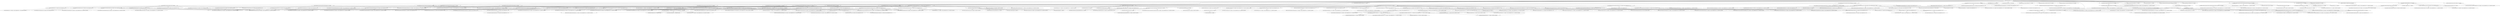 digraph Alovoa__alovoa {
	"com.alovoa:alovoa:jar:1.1.0" -> "org.springframework.boot:spring-boot-starter-data-jpa:jar:3.4.4:compile" ; 
	"com.alovoa:alovoa:jar:1.1.0" -> "org.springframework.boot:spring-boot-starter-jdbc:jar:3.4.4:compile" ; 
	"com.alovoa:alovoa:jar:1.1.0" -> "org.springframework.boot:spring-boot-starter-tomcat:jar:3.4.4:compile" ; 
	"com.alovoa:alovoa:jar:1.1.0" -> "org.springframework.boot:spring-boot-starter-mail:jar:3.4.4:compile" ; 
	"com.alovoa:alovoa:jar:1.1.0" -> "org.springframework.boot:spring-boot-starter-security:jar:3.4.4:compile" ; 
	"com.alovoa:alovoa:jar:1.1.0" -> "org.springframework.boot:spring-boot-starter-thymeleaf:jar:3.4.4:compile" ; 
	"com.alovoa:alovoa:jar:1.1.0" -> "org.springframework.security:spring-security-test:jar:6.4.4:compile" ; 
	"com.alovoa:alovoa:jar:1.1.0" -> "org.springframework.boot:spring-boot-starter-test:jar:3.4.4:compile" ; 
	"com.alovoa:alovoa:jar:1.1.0" -> "org.springframework.boot:spring-boot-starter-cache:jar:3.4.4:compile" ; 
	"com.alovoa:alovoa:jar:1.1.0" -> "org.springframework:spring-webmvc:jar:6.2.5:compile" ; 
	"com.alovoa:alovoa:jar:1.1.0" -> "org.springframework.security:spring-security-oauth2-client:jar:6.4.4:compile" ; 
	"com.alovoa:alovoa:jar:1.1.0" -> "org.springframework.security:spring-security-oauth2-jose:jar:6.4.4:compile" ; 
	"com.alovoa:alovoa:jar:1.1.0" -> "org.springframework.boot:spring-boot-starter-validation:jar:3.4.4:compile" ; 
	"com.alovoa:alovoa:jar:1.1.0" -> "org.mariadb.jdbc:mariadb-java-client:jar:3.4.1:compile" ; 
	"com.alovoa:alovoa:jar:1.1.0" -> "com.h2database:h2:jar:2.3.232:compile" ; 
	"com.alovoa:alovoa:jar:1.1.0" -> "org.projectlombok:lombok:jar:1.18.36:compile" ; 
	"com.alovoa:alovoa:jar:1.1.0" -> "org.apache.commons:commons-lang3:jar:3.17.0:compile" ; 
	"com.alovoa:alovoa:jar:1.1.0" -> "com.fasterxml.jackson.core:jackson-core:jar:2.18.3:compile" ; 
	"com.alovoa:alovoa:jar:1.1.0" -> "com.fasterxml.jackson.core:jackson-annotations:jar:2.18.3:compile" ; 
	"com.alovoa:alovoa:jar:1.1.0" -> "com.fasterxml.jackson.core:jackson-databind:jar:2.18.3:compile" ; 
	"com.alovoa:alovoa:jar:1.1.0" -> "com.fasterxml.jackson.datatype:jackson-datatype-hibernate6:jar:2.18.3:compile" ; 
	"com.alovoa:alovoa:jar:1.1.0" -> "commons-codec:commons-codec:jar:1.17.2:compile" ; 
	"com.alovoa:alovoa:jar:1.1.0" -> "javax.cache:cache-api:jar:1.1.1:compile" ; 
	"com.alovoa:alovoa:jar:1.1.0" -> "org.ehcache:ehcache:jar:jakarta:3.10.8:compile" ; 
	"com.alovoa:alovoa:jar:1.1.0" -> "com.github.ulisesbocchio:jasypt-spring-boot-starter:jar:3.0.5:compile" ; 
	"com.alovoa:alovoa:jar:1.1.0" -> "org.bouncycastle:bcprov-jdk18on:jar:1.78.1:compile" ; 
	"com.alovoa:alovoa:jar:1.1.0" -> "com.giffing.bucket4j.spring.boot.starter:bucket4j-spring-boot-starter:jar:0.12.5:compile" ; 
	"com.alovoa:alovoa:jar:1.1.0" -> "com.sipgate:mp3-wav:jar:1.0.3:compile" ; 
	"com.alovoa:alovoa:jar:1.1.0" -> "com.github.gotson:webp-imageio:jar:0.2.2:compile" ; 
	"com.alovoa:alovoa:jar:1.1.0" -> "io.github.url-detector:url-detector:jar:0.1.23:compile" ; 
	"com.alovoa:alovoa:jar:1.1.0" -> "org.springdoc:springdoc-openapi-ui:jar:1.6.9:compile" ; 
	"com.alovoa:alovoa:jar:1.1.0" -> "org.springdoc:springdoc-openapi-security:jar:1.6.9:compile" ; 
	"com.alovoa:alovoa:jar:1.1.0" -> "io.github.nonononoki:reverse-country-code:jar:1.0.0:compile" ; 
	"org.springframework.boot:spring-boot-starter-data-jpa:jar:3.4.4:compile" -> "org.springframework.boot:spring-boot-starter:jar:3.4.4:compile (version managed from 3.4.4)" ; 
	"org.springframework.boot:spring-boot-starter-data-jpa:jar:3.4.4:compile" -> "(org.springframework.boot:spring-boot-starter-jdbc:jar:3.4.4:compile - version managed from 3.4.4; omitted for duplicate)" ; 
	"org.springframework.boot:spring-boot-starter-data-jpa:jar:3.4.4:compile" -> "org.hibernate.orm:hibernate-core:jar:6.6.11.Final:compile (version managed from 6.6.11.Final)" ; 
	"org.springframework.boot:spring-boot-starter-data-jpa:jar:3.4.4:compile" -> "org.springframework.data:spring-data-jpa:jar:3.4.4:compile (version managed from 3.4.4)" ; 
	"org.springframework.boot:spring-boot-starter-data-jpa:jar:3.4.4:compile" -> "org.springframework:spring-aspects:jar:6.2.5:compile (version managed from 6.2.5)" ; 
	"org.springframework.boot:spring-boot-starter:jar:3.4.4:compile (version managed from 3.4.4)" -> "org.springframework.boot:spring-boot:jar:3.4.4:compile (version managed from 3.4.4)" ; 
	"org.springframework.boot:spring-boot-starter:jar:3.4.4:compile (version managed from 3.4.4)" -> "org.springframework.boot:spring-boot-autoconfigure:jar:3.4.4:compile (version managed from 3.4.4)" ; 
	"org.springframework.boot:spring-boot-starter:jar:3.4.4:compile (version managed from 3.4.4)" -> "org.springframework.boot:spring-boot-starter-logging:jar:3.4.4:compile (version managed from 3.4.4)" ; 
	"org.springframework.boot:spring-boot-starter:jar:3.4.4:compile (version managed from 3.4.4)" -> "(jakarta.annotation:jakarta.annotation-api:jar:2.1.1:compile - version managed from 2.1.1; omitted for duplicate)" ; 
	"org.springframework.boot:spring-boot-starter:jar:3.4.4:compile (version managed from 3.4.4)" -> "(org.springframework:spring-core:jar:6.2.5:compile - version managed from 6.2.5; omitted for duplicate)" ; 
	"org.springframework.boot:spring-boot-starter:jar:3.4.4:compile (version managed from 3.4.4)" -> "org.yaml:snakeyaml:jar:2.3:compile (version managed from 2.3)" ; 
	"org.springframework.boot:spring-boot:jar:3.4.4:compile (version managed from 3.4.4)" -> "(org.springframework:spring-core:jar:6.2.5:compile - version managed from 6.2.5; omitted for duplicate)" ; 
	"org.springframework.boot:spring-boot:jar:3.4.4:compile (version managed from 3.4.4)" -> "(org.springframework:spring-context:jar:6.2.5:compile - version managed from 6.2.5; omitted for duplicate)" ; 
	"org.springframework.boot:spring-boot-autoconfigure:jar:3.4.4:compile (version managed from 3.4.4)" -> "(org.springframework.boot:spring-boot:jar:3.4.4:compile - version managed from 3.4.4; omitted for duplicate)" ; 
	"org.springframework.boot:spring-boot-starter-logging:jar:3.4.4:compile (version managed from 3.4.4)" -> "ch.qos.logback:logback-classic:jar:1.5.18:compile (version managed from 1.5.18)" ; 
	"org.springframework.boot:spring-boot-starter-logging:jar:3.4.4:compile (version managed from 3.4.4)" -> "org.apache.logging.log4j:log4j-to-slf4j:jar:2.24.3:compile (version managed from 2.24.3)" ; 
	"org.springframework.boot:spring-boot-starter-logging:jar:3.4.4:compile (version managed from 3.4.4)" -> "org.slf4j:jul-to-slf4j:jar:2.0.17:compile (version managed from 2.0.17)" ; 
	"ch.qos.logback:logback-classic:jar:1.5.18:compile (version managed from 1.5.18)" -> "ch.qos.logback:logback-core:jar:1.5.18:compile (version managed from 1.5.18)" ; 
	"ch.qos.logback:logback-classic:jar:1.5.18:compile (version managed from 1.5.18)" -> "(org.slf4j:slf4j-api:jar:2.0.17:compile - version managed from 2.0.17; omitted for duplicate)" ; 
	"org.apache.logging.log4j:log4j-to-slf4j:jar:2.24.3:compile (version managed from 2.24.3)" -> "org.apache.logging.log4j:log4j-api:jar:2.24.3:compile (version managed from 2.24.3)" ; 
	"org.apache.logging.log4j:log4j-to-slf4j:jar:2.24.3:compile (version managed from 2.24.3)" -> "(org.slf4j:slf4j-api:jar:2.0.17:compile - version managed from 2.0.16; omitted for duplicate)" ; 
	"org.slf4j:jul-to-slf4j:jar:2.0.17:compile (version managed from 2.0.17)" -> "(org.slf4j:slf4j-api:jar:2.0.17:compile - version managed from 2.0.17; omitted for duplicate)" ; 
	"org.hibernate.orm:hibernate-core:jar:6.6.11.Final:compile (version managed from 6.6.11.Final)" -> "jakarta.persistence:jakarta.persistence-api:jar:3.1.0:compile (version managed from 3.1.0)" ; 
	"org.hibernate.orm:hibernate-core:jar:6.6.11.Final:compile (version managed from 6.6.11.Final)" -> "(jakarta.transaction:jakarta.transaction-api:jar:2.0.1:compile - version managed from 2.0.1; omitted for duplicate)" ; 
	"org.hibernate.orm:hibernate-core:jar:6.6.11.Final:compile (version managed from 6.6.11.Final)" -> "org.jboss.logging:jboss-logging:jar:3.6.1.Final:compile (version managed from 3.5.0.Final)" ; 
	"org.hibernate.orm:hibernate-core:jar:6.6.11.Final:compile (version managed from 6.6.11.Final)" -> "org.hibernate.common:hibernate-commons-annotations:jar:7.0.3.Final:runtime" ; 
	"org.hibernate.orm:hibernate-core:jar:6.6.11.Final:compile (version managed from 6.6.11.Final)" -> "io.smallrye:jandex:jar:3.2.0:runtime" ; 
	"org.hibernate.orm:hibernate-core:jar:6.6.11.Final:compile (version managed from 6.6.11.Final)" -> "com.fasterxml:classmate:jar:1.7.0:compile (version managed from 1.5.1)" ; 
	"org.hibernate.orm:hibernate-core:jar:6.6.11.Final:compile (version managed from 6.6.11.Final)" -> "net.bytebuddy:byte-buddy:jar:1.15.11:compile (version managed from 1.15.11; scope not updated to compile)" ; 
	"org.hibernate.orm:hibernate-core:jar:6.6.11.Final:compile (version managed from 6.6.11.Final)" -> "(jakarta.xml.bind:jakarta.xml.bind-api:jar:4.0.2:runtime - version managed from 4.0.0; omitted for duplicate)" ; 
	"org.hibernate.orm:hibernate-core:jar:6.6.11.Final:compile (version managed from 6.6.11.Final)" -> "(org.glassfish.jaxb:jaxb-runtime:jar:4.0.5:runtime - version managed from 4.0.2; omitted for duplicate)" ; 
	"org.hibernate.orm:hibernate-core:jar:6.6.11.Final:compile (version managed from 6.6.11.Final)" -> "jakarta.inject:jakarta.inject-api:jar:2.0.1:runtime (version managed from 2.0.1)" ; 
	"org.hibernate.orm:hibernate-core:jar:6.6.11.Final:compile (version managed from 6.6.11.Final)" -> "org.antlr:antlr4-runtime:jar:4.13.0:compile" ; 
	"org.springframework.data:spring-data-jpa:jar:3.4.4:compile (version managed from 3.4.4)" -> "org.springframework.data:spring-data-commons:jar:3.4.4:compile (version managed from 3.4.4)" ; 
	"org.springframework.data:spring-data-jpa:jar:3.4.4:compile (version managed from 3.4.4)" -> "org.springframework:spring-orm:jar:6.2.5:compile (version managed from 6.2.4)" ; 
	"org.springframework.data:spring-data-jpa:jar:3.4.4:compile (version managed from 3.4.4)" -> "(org.springframework:spring-context:jar:6.2.5:compile - version managed from 6.2.4; omitted for duplicate)" ; 
	"org.springframework.data:spring-data-jpa:jar:3.4.4:compile (version managed from 3.4.4)" -> "(org.springframework:spring-aop:jar:6.2.5:compile - version managed from 6.2.4; omitted for duplicate)" ; 
	"org.springframework.data:spring-data-jpa:jar:3.4.4:compile (version managed from 3.4.4)" -> "org.springframework:spring-tx:jar:6.2.5:compile (version managed from 6.2.4)" ; 
	"org.springframework.data:spring-data-jpa:jar:3.4.4:compile (version managed from 3.4.4)" -> "(org.springframework:spring-beans:jar:6.2.5:compile - version managed from 6.2.4; omitted for duplicate)" ; 
	"org.springframework.data:spring-data-jpa:jar:3.4.4:compile (version managed from 3.4.4)" -> "(org.springframework:spring-core:jar:6.2.5:compile - version managed from 6.2.4; omitted for duplicate)" ; 
	"org.springframework.data:spring-data-jpa:jar:3.4.4:compile (version managed from 3.4.4)" -> "(org.antlr:antlr4-runtime:jar:4.13.0:compile - omitted for duplicate)" ; 
	"org.springframework.data:spring-data-jpa:jar:3.4.4:compile (version managed from 3.4.4)" -> "(jakarta.annotation:jakarta.annotation-api:jar:2.1.1:compile - version managed from 2.0.0; omitted for duplicate)" ; 
	"org.springframework.data:spring-data-jpa:jar:3.4.4:compile (version managed from 3.4.4)" -> "(org.slf4j:slf4j-api:jar:2.0.17:compile - version managed from 2.0.2; omitted for duplicate)" ; 
	"org.springframework.data:spring-data-commons:jar:3.4.4:compile (version managed from 3.4.4)" -> "(org.springframework:spring-core:jar:6.2.5:compile - version managed from 6.2.4; omitted for duplicate)" ; 
	"org.springframework.data:spring-data-commons:jar:3.4.4:compile (version managed from 3.4.4)" -> "(org.springframework:spring-beans:jar:6.2.5:compile - version managed from 6.2.4; omitted for duplicate)" ; 
	"org.springframework.data:spring-data-commons:jar:3.4.4:compile (version managed from 3.4.4)" -> "(org.slf4j:slf4j-api:jar:2.0.17:compile - version managed from 2.0.2; omitted for duplicate)" ; 
	"org.springframework:spring-orm:jar:6.2.5:compile (version managed from 6.2.4)" -> "(org.springframework:spring-beans:jar:6.2.5:compile - version managed from 6.2.5; omitted for duplicate)" ; 
	"org.springframework:spring-orm:jar:6.2.5:compile (version managed from 6.2.4)" -> "(org.springframework:spring-core:jar:6.2.5:compile - version managed from 6.2.5; omitted for duplicate)" ; 
	"org.springframework:spring-orm:jar:6.2.5:compile (version managed from 6.2.4)" -> "(org.springframework:spring-jdbc:jar:6.2.5:compile - version managed from 6.2.5; omitted for duplicate)" ; 
	"org.springframework:spring-orm:jar:6.2.5:compile (version managed from 6.2.4)" -> "(org.springframework:spring-tx:jar:6.2.5:compile - version managed from 6.2.5; omitted for duplicate)" ; 
	"org.springframework:spring-tx:jar:6.2.5:compile (version managed from 6.2.4)" -> "(org.springframework:spring-beans:jar:6.2.5:compile - version managed from 6.2.5; omitted for duplicate)" ; 
	"org.springframework:spring-tx:jar:6.2.5:compile (version managed from 6.2.4)" -> "(org.springframework:spring-core:jar:6.2.5:compile - version managed from 6.2.5; omitted for duplicate)" ; 
	"org.springframework:spring-aspects:jar:6.2.5:compile (version managed from 6.2.5)" -> "org.aspectj:aspectjweaver:jar:1.9.23:compile (version managed from 1.9.22.1)" ; 
	"org.springframework.boot:spring-boot-starter-jdbc:jar:3.4.4:compile" -> "(org.springframework.boot:spring-boot-starter:jar:3.4.4:compile - version managed from 3.4.4; omitted for duplicate)" ; 
	"org.springframework.boot:spring-boot-starter-jdbc:jar:3.4.4:compile" -> "com.zaxxer:HikariCP:jar:5.1.0:compile (version managed from 5.1.0)" ; 
	"org.springframework.boot:spring-boot-starter-jdbc:jar:3.4.4:compile" -> "org.springframework:spring-jdbc:jar:6.2.5:compile (version managed from 6.2.5)" ; 
	"com.zaxxer:HikariCP:jar:5.1.0:compile (version managed from 5.1.0)" -> "(org.slf4j:slf4j-api:jar:2.0.17:compile - version managed from 1.7.36; omitted for duplicate)" ; 
	"org.springframework:spring-jdbc:jar:6.2.5:compile (version managed from 6.2.5)" -> "(org.springframework:spring-beans:jar:6.2.5:compile - version managed from 6.2.5; omitted for duplicate)" ; 
	"org.springframework:spring-jdbc:jar:6.2.5:compile (version managed from 6.2.5)" -> "(org.springframework:spring-core:jar:6.2.5:compile - version managed from 6.2.5; omitted for duplicate)" ; 
	"org.springframework:spring-jdbc:jar:6.2.5:compile (version managed from 6.2.5)" -> "(org.springframework:spring-tx:jar:6.2.5:compile - version managed from 6.2.5; omitted for duplicate)" ; 
	"org.springframework.boot:spring-boot-starter-tomcat:jar:3.4.4:compile" -> "jakarta.annotation:jakarta.annotation-api:jar:2.1.1:compile (version managed from 2.1.1)" ; 
	"org.springframework.boot:spring-boot-starter-tomcat:jar:3.4.4:compile" -> "org.apache.tomcat.embed:tomcat-embed-core:jar:10.1.39:compile (version managed from 10.1.39)" ; 
	"org.springframework.boot:spring-boot-starter-tomcat:jar:3.4.4:compile" -> "org.apache.tomcat.embed:tomcat-embed-el:jar:10.1.39:compile (version managed from 10.1.39)" ; 
	"org.springframework.boot:spring-boot-starter-tomcat:jar:3.4.4:compile" -> "org.apache.tomcat.embed:tomcat-embed-websocket:jar:10.1.39:compile (version managed from 10.1.39)" ; 
	"org.apache.tomcat.embed:tomcat-embed-websocket:jar:10.1.39:compile (version managed from 10.1.39)" -> "(org.apache.tomcat.embed:tomcat-embed-core:jar:10.1.39:compile - version managed from 10.1.39; omitted for duplicate)" ; 
	"org.springframework.boot:spring-boot-starter-mail:jar:3.4.4:compile" -> "(org.springframework.boot:spring-boot-starter:jar:3.4.4:compile - version managed from 3.4.4; omitted for duplicate)" ; 
	"org.springframework.boot:spring-boot-starter-mail:jar:3.4.4:compile" -> "org.springframework:spring-context-support:jar:6.2.5:compile (version managed from 6.2.5)" ; 
	"org.springframework.boot:spring-boot-starter-mail:jar:3.4.4:compile" -> "org.eclipse.angus:jakarta.mail:jar:2.0.3:compile (version managed from 2.0.3)" ; 
	"org.springframework:spring-context-support:jar:6.2.5:compile (version managed from 6.2.5)" -> "(org.springframework:spring-beans:jar:6.2.5:compile - version managed from 6.2.5; omitted for duplicate)" ; 
	"org.springframework:spring-context-support:jar:6.2.5:compile (version managed from 6.2.5)" -> "(org.springframework:spring-context:jar:6.2.5:compile - version managed from 6.2.5; omitted for duplicate)" ; 
	"org.springframework:spring-context-support:jar:6.2.5:compile (version managed from 6.2.5)" -> "(org.springframework:spring-core:jar:6.2.5:compile - version managed from 6.2.5; omitted for duplicate)" ; 
	"org.eclipse.angus:jakarta.mail:jar:2.0.3:compile (version managed from 2.0.3)" -> "jakarta.activation:jakarta.activation-api:jar:2.1.3:compile (version managed from 2.1.3)" ; 
	"org.eclipse.angus:jakarta.mail:jar:2.0.3:compile (version managed from 2.0.3)" -> "org.eclipse.angus:angus-activation:jar:2.0.2:runtime (version managed from 2.0.2)" ; 
	"org.eclipse.angus:angus-activation:jar:2.0.2:runtime (version managed from 2.0.2)" -> "(jakarta.activation:jakarta.activation-api:jar:2.1.3:runtime - version managed from 2.1.3; omitted for duplicate)" ; 
	"org.springframework.boot:spring-boot-starter-security:jar:3.4.4:compile" -> "(org.springframework.boot:spring-boot-starter:jar:3.4.4:compile - version managed from 3.4.4; omitted for duplicate)" ; 
	"org.springframework.boot:spring-boot-starter-security:jar:3.4.4:compile" -> "org.springframework:spring-aop:jar:6.2.5:compile (version managed from 6.2.5)" ; 
	"org.springframework.boot:spring-boot-starter-security:jar:3.4.4:compile" -> "org.springframework.security:spring-security-config:jar:6.4.4:compile (version managed from 6.4.4)" ; 
	"org.springframework.boot:spring-boot-starter-security:jar:3.4.4:compile" -> "org.springframework.security:spring-security-web:jar:6.4.4:compile (version managed from 6.4.4)" ; 
	"org.springframework:spring-aop:jar:6.2.5:compile (version managed from 6.2.5)" -> "(org.springframework:spring-beans:jar:6.2.5:compile - version managed from 6.2.5; omitted for duplicate)" ; 
	"org.springframework:spring-aop:jar:6.2.5:compile (version managed from 6.2.5)" -> "(org.springframework:spring-core:jar:6.2.5:compile - version managed from 6.2.5; omitted for duplicate)" ; 
	"org.springframework.security:spring-security-config:jar:6.4.4:compile (version managed from 6.4.4)" -> "(org.springframework.security:spring-security-core:jar:6.4.4:compile - version managed from 6.4.4; omitted for duplicate)" ; 
	"org.springframework.security:spring-security-config:jar:6.4.4:compile (version managed from 6.4.4)" -> "(org.springframework:spring-aop:jar:6.2.5:compile - version managed from 6.2.4; omitted for duplicate)" ; 
	"org.springframework.security:spring-security-config:jar:6.4.4:compile (version managed from 6.4.4)" -> "(org.springframework:spring-beans:jar:6.2.5:compile - version managed from 6.2.4; omitted for duplicate)" ; 
	"org.springframework.security:spring-security-config:jar:6.4.4:compile (version managed from 6.4.4)" -> "(org.springframework:spring-context:jar:6.2.5:compile - version managed from 6.2.4; omitted for duplicate)" ; 
	"org.springframework.security:spring-security-config:jar:6.4.4:compile (version managed from 6.4.4)" -> "(org.springframework:spring-core:jar:6.2.5:compile - version managed from 6.2.4; omitted for duplicate)" ; 
	"org.springframework.security:spring-security-web:jar:6.4.4:compile (version managed from 6.4.4)" -> "(org.springframework.security:spring-security-core:jar:6.4.4:compile - version managed from 6.4.4; omitted for duplicate)" ; 
	"org.springframework.security:spring-security-web:jar:6.4.4:compile (version managed from 6.4.4)" -> "(org.springframework:spring-core:jar:6.2.5:compile - version managed from 6.2.4; omitted for duplicate)" ; 
	"org.springframework.security:spring-security-web:jar:6.4.4:compile (version managed from 6.4.4)" -> "(org.springframework:spring-aop:jar:6.2.5:compile - version managed from 6.2.4; omitted for duplicate)" ; 
	"org.springframework.security:spring-security-web:jar:6.4.4:compile (version managed from 6.4.4)" -> "(org.springframework:spring-beans:jar:6.2.5:compile - version managed from 6.2.4; omitted for duplicate)" ; 
	"org.springframework.security:spring-security-web:jar:6.4.4:compile (version managed from 6.4.4)" -> "(org.springframework:spring-context:jar:6.2.5:compile - version managed from 6.2.4; omitted for duplicate)" ; 
	"org.springframework.security:spring-security-web:jar:6.4.4:compile (version managed from 6.4.4)" -> "(org.springframework:spring-expression:jar:6.2.5:compile - version managed from 6.2.4; omitted for duplicate)" ; 
	"org.springframework.security:spring-security-web:jar:6.4.4:compile (version managed from 6.4.4)" -> "(org.springframework:spring-web:jar:6.2.5:compile - version managed from 6.2.4; omitted for duplicate)" ; 
	"org.springframework.boot:spring-boot-starter-thymeleaf:jar:3.4.4:compile" -> "(org.springframework.boot:spring-boot-starter:jar:3.4.4:compile - version managed from 3.4.4; omitted for duplicate)" ; 
	"org.springframework.boot:spring-boot-starter-thymeleaf:jar:3.4.4:compile" -> "org.thymeleaf:thymeleaf-spring6:jar:3.1.3.RELEASE:compile (version managed from 3.1.3.RELEASE)" ; 
	"org.thymeleaf:thymeleaf-spring6:jar:3.1.3.RELEASE:compile (version managed from 3.1.3.RELEASE)" -> "org.thymeleaf:thymeleaf:jar:3.1.3.RELEASE:compile (version managed from 3.1.3.RELEASE)" ; 
	"org.thymeleaf:thymeleaf-spring6:jar:3.1.3.RELEASE:compile (version managed from 3.1.3.RELEASE)" -> "(org.slf4j:slf4j-api:jar:2.0.17:compile - version managed from 2.0.16; omitted for duplicate)" ; 
	"org.thymeleaf:thymeleaf:jar:3.1.3.RELEASE:compile (version managed from 3.1.3.RELEASE)" -> "org.attoparser:attoparser:jar:2.0.7.RELEASE:compile" ; 
	"org.thymeleaf:thymeleaf:jar:3.1.3.RELEASE:compile (version managed from 3.1.3.RELEASE)" -> "org.unbescape:unbescape:jar:1.1.6.RELEASE:compile" ; 
	"org.thymeleaf:thymeleaf:jar:3.1.3.RELEASE:compile (version managed from 3.1.3.RELEASE)" -> "(org.slf4j:slf4j-api:jar:2.0.17:compile - version managed from 2.0.16; omitted for duplicate)" ; 
	"org.springframework.security:spring-security-test:jar:6.4.4:compile" -> "org.springframework.security:spring-security-core:jar:6.4.4:compile (version managed from 6.4.4)" ; 
	"org.springframework.security:spring-security-test:jar:6.4.4:compile" -> "(org.springframework.security:spring-security-web:jar:6.4.4:compile - version managed from 6.4.4; omitted for duplicate)" ; 
	"org.springframework.security:spring-security-test:jar:6.4.4:compile" -> "org.springframework:spring-core:jar:6.2.5:compile (version managed from 6.2.4)" ; 
	"org.springframework.security:spring-security-test:jar:6.4.4:compile" -> "org.springframework:spring-test:jar:6.2.5:compile (version managed from 6.2.4)" ; 
	"org.springframework.security:spring-security-core:jar:6.4.4:compile (version managed from 6.4.4)" -> "org.springframework.security:spring-security-crypto:jar:6.4.4:compile (version managed from 6.4.4)" ; 
	"org.springframework.security:spring-security-core:jar:6.4.4:compile (version managed from 6.4.4)" -> "(org.springframework:spring-aop:jar:6.2.5:compile - version managed from 6.2.4; omitted for duplicate)" ; 
	"org.springframework.security:spring-security-core:jar:6.4.4:compile (version managed from 6.4.4)" -> "(org.springframework:spring-beans:jar:6.2.5:compile - version managed from 6.2.4; omitted for duplicate)" ; 
	"org.springframework.security:spring-security-core:jar:6.4.4:compile (version managed from 6.4.4)" -> "(org.springframework:spring-context:jar:6.2.5:compile - version managed from 6.2.4; omitted for duplicate)" ; 
	"org.springframework.security:spring-security-core:jar:6.4.4:compile (version managed from 6.4.4)" -> "(org.springframework:spring-core:jar:6.2.5:compile - version managed from 6.2.4; omitted for duplicate)" ; 
	"org.springframework.security:spring-security-core:jar:6.4.4:compile (version managed from 6.4.4)" -> "(org.springframework:spring-expression:jar:6.2.5:compile - version managed from 6.2.4; omitted for duplicate)" ; 
	"org.springframework.security:spring-security-core:jar:6.4.4:compile (version managed from 6.4.4)" -> "io.micrometer:micrometer-observation:jar:1.14.5:compile (version managed from 1.14.5)" ; 
	"io.micrometer:micrometer-observation:jar:1.14.5:compile (version managed from 1.14.5)" -> "io.micrometer:micrometer-commons:jar:1.14.5:compile (version managed from 1.14.5)" ; 
	"org.springframework:spring-core:jar:6.2.5:compile (version managed from 6.2.4)" -> "org.springframework:spring-jcl:jar:6.2.5:compile (version managed from 6.2.5)" ; 
	"org.springframework:spring-test:jar:6.2.5:compile (version managed from 6.2.4)" -> "(org.springframework:spring-core:jar:6.2.5:compile - version managed from 6.2.5; omitted for duplicate)" ; 
	"org.springframework.boot:spring-boot-starter-test:jar:3.4.4:compile" -> "(org.springframework.boot:spring-boot-starter:jar:3.4.4:compile - version managed from 3.4.4; omitted for duplicate)" ; 
	"org.springframework.boot:spring-boot-starter-test:jar:3.4.4:compile" -> "org.springframework.boot:spring-boot-test:jar:3.4.4:compile (version managed from 3.4.4)" ; 
	"org.springframework.boot:spring-boot-starter-test:jar:3.4.4:compile" -> "org.springframework.boot:spring-boot-test-autoconfigure:jar:3.4.4:compile (version managed from 3.4.4)" ; 
	"org.springframework.boot:spring-boot-starter-test:jar:3.4.4:compile" -> "com.jayway.jsonpath:json-path:jar:2.9.0:compile (version managed from 2.9.0)" ; 
	"org.springframework.boot:spring-boot-starter-test:jar:3.4.4:compile" -> "jakarta.xml.bind:jakarta.xml.bind-api:jar:4.0.2:compile (version managed from 4.0.2)" ; 
	"org.springframework.boot:spring-boot-starter-test:jar:3.4.4:compile" -> "net.minidev:json-smart:jar:2.5.2:compile (version managed from 2.5.2; scope not updated to compile)" ; 
	"org.springframework.boot:spring-boot-starter-test:jar:3.4.4:compile" -> "org.assertj:assertj-core:jar:3.26.3:compile (version managed from 3.26.3)" ; 
	"org.springframework.boot:spring-boot-starter-test:jar:3.4.4:compile" -> "org.awaitility:awaitility:jar:4.2.2:compile (version managed from 4.2.2)" ; 
	"org.springframework.boot:spring-boot-starter-test:jar:3.4.4:compile" -> "org.hamcrest:hamcrest:jar:2.2:compile (version managed from 2.2)" ; 
	"org.springframework.boot:spring-boot-starter-test:jar:3.4.4:compile" -> "org.junit.jupiter:junit-jupiter:jar:5.11.4:compile (version managed from 5.11.4)" ; 
	"org.springframework.boot:spring-boot-starter-test:jar:3.4.4:compile" -> "org.mockito:mockito-core:jar:5.14.2:compile (version managed from 5.14.2)" ; 
	"org.springframework.boot:spring-boot-starter-test:jar:3.4.4:compile" -> "org.mockito:mockito-junit-jupiter:jar:5.14.2:compile (version managed from 5.14.2)" ; 
	"org.springframework.boot:spring-boot-starter-test:jar:3.4.4:compile" -> "org.skyscreamer:jsonassert:jar:1.5.3:compile (version managed from 1.5.3)" ; 
	"org.springframework.boot:spring-boot-starter-test:jar:3.4.4:compile" -> "(org.springframework:spring-core:jar:6.2.5:compile - version managed from 6.2.5; omitted for duplicate)" ; 
	"org.springframework.boot:spring-boot-starter-test:jar:3.4.4:compile" -> "(org.springframework:spring-test:jar:6.2.5:compile - version managed from 6.2.5; omitted for duplicate)" ; 
	"org.springframework.boot:spring-boot-starter-test:jar:3.4.4:compile" -> "org.xmlunit:xmlunit-core:jar:2.10.0:compile (version managed from 2.10.0)" ; 
	"org.springframework.boot:spring-boot-test:jar:3.4.4:compile (version managed from 3.4.4)" -> "(org.springframework.boot:spring-boot:jar:3.4.4:compile - version managed from 3.4.4; omitted for duplicate)" ; 
	"org.springframework.boot:spring-boot-test:jar:3.4.4:compile (version managed from 3.4.4)" -> "(org.springframework:spring-test:jar:6.2.5:compile - version managed from 6.2.5; omitted for duplicate)" ; 
	"org.springframework.boot:spring-boot-test-autoconfigure:jar:3.4.4:compile (version managed from 3.4.4)" -> "(org.springframework.boot:spring-boot:jar:3.4.4:compile - version managed from 3.4.4; omitted for duplicate)" ; 
	"org.springframework.boot:spring-boot-test-autoconfigure:jar:3.4.4:compile (version managed from 3.4.4)" -> "(org.springframework.boot:spring-boot-test:jar:3.4.4:compile - version managed from 3.4.4; omitted for duplicate)" ; 
	"org.springframework.boot:spring-boot-test-autoconfigure:jar:3.4.4:compile (version managed from 3.4.4)" -> "(org.springframework.boot:spring-boot-autoconfigure:jar:3.4.4:compile - version managed from 3.4.4; omitted for duplicate)" ; 
	"com.jayway.jsonpath:json-path:jar:2.9.0:compile (version managed from 2.9.0)" -> "(net.minidev:json-smart:jar:2.5.2:runtime - version managed from 2.5.0; omitted for duplicate)" ; 
	"com.jayway.jsonpath:json-path:jar:2.9.0:compile (version managed from 2.9.0)" -> "(org.slf4j:slf4j-api:jar:2.0.17:runtime - version managed from 2.0.11; omitted for duplicate)" ; 
	"jakarta.xml.bind:jakarta.xml.bind-api:jar:4.0.2:compile (version managed from 4.0.2)" -> "(jakarta.activation:jakarta.activation-api:jar:2.1.3:compile - version managed from 2.1.3; omitted for duplicate)" ; 
	"net.minidev:json-smart:jar:2.5.2:compile (version managed from 2.5.2; scope not updated to compile)" -> "net.minidev:accessors-smart:jar:2.5.2:compile" ; 
	"net.minidev:accessors-smart:jar:2.5.2:compile" -> "org.ow2.asm:asm:jar:9.7.1:compile" ; 
	"org.assertj:assertj-core:jar:3.26.3:compile (version managed from 3.26.3)" -> "(net.bytebuddy:byte-buddy:jar:1.15.11:compile - version managed from 1.14.18; omitted for duplicate)" ; 
	"org.awaitility:awaitility:jar:4.2.2:compile (version managed from 4.2.2)" -> "(org.hamcrest:hamcrest:jar:2.2:compile - version managed from 2.1; omitted for duplicate)" ; 
	"org.junit.jupiter:junit-jupiter:jar:5.11.4:compile (version managed from 5.11.4)" -> "org.junit.jupiter:junit-jupiter-api:jar:5.11.4:compile (version managed from 5.11.4; scope not updated to compile)" ; 
	"org.junit.jupiter:junit-jupiter:jar:5.11.4:compile (version managed from 5.11.4)" -> "org.junit.jupiter:junit-jupiter-params:jar:5.11.4:compile (version managed from 5.11.4)" ; 
	"org.junit.jupiter:junit-jupiter:jar:5.11.4:compile (version managed from 5.11.4)" -> "org.junit.jupiter:junit-jupiter-engine:jar:5.11.4:runtime (version managed from 5.11.4)" ; 
	"org.junit.jupiter:junit-jupiter-api:jar:5.11.4:compile (version managed from 5.11.4; scope not updated to compile)" -> "org.opentest4j:opentest4j:jar:1.3.0:compile (scope not updated to compile)" ; 
	"org.junit.jupiter:junit-jupiter-api:jar:5.11.4:compile (version managed from 5.11.4; scope not updated to compile)" -> "org.junit.platform:junit-platform-commons:jar:1.11.4:compile (version managed from 1.11.4; scope not updated to compile)" ; 
	"org.junit.jupiter:junit-jupiter-api:jar:5.11.4:compile (version managed from 5.11.4; scope not updated to compile)" -> "org.apiguardian:apiguardian-api:jar:1.1.2:compile (scope not updated to compile)" ; 
	"org.junit.platform:junit-platform-commons:jar:1.11.4:compile (version managed from 1.11.4; scope not updated to compile)" -> "(org.apiguardian:apiguardian-api:jar:1.1.2:compile - omitted for duplicate)" ; 
	"org.junit.jupiter:junit-jupiter-params:jar:5.11.4:compile (version managed from 5.11.4)" -> "(org.junit.jupiter:junit-jupiter-api:jar:5.11.4:compile - version managed from 5.11.4; omitted for duplicate)" ; 
	"org.junit.jupiter:junit-jupiter-params:jar:5.11.4:compile (version managed from 5.11.4)" -> "(org.apiguardian:apiguardian-api:jar:1.1.2:compile - omitted for duplicate)" ; 
	"org.junit.jupiter:junit-jupiter-engine:jar:5.11.4:runtime (version managed from 5.11.4)" -> "org.junit.platform:junit-platform-engine:jar:1.11.4:runtime (version managed from 1.11.4)" ; 
	"org.junit.jupiter:junit-jupiter-engine:jar:5.11.4:runtime (version managed from 5.11.4)" -> "(org.junit.jupiter:junit-jupiter-api:jar:5.11.4:runtime - version managed from 5.11.4; omitted for duplicate)" ; 
	"org.junit.jupiter:junit-jupiter-engine:jar:5.11.4:runtime (version managed from 5.11.4)" -> "(org.apiguardian:apiguardian-api:jar:1.1.2:runtime - omitted for duplicate)" ; 
	"org.junit.platform:junit-platform-engine:jar:1.11.4:runtime (version managed from 1.11.4)" -> "(org.opentest4j:opentest4j:jar:1.3.0:runtime - omitted for duplicate)" ; 
	"org.junit.platform:junit-platform-engine:jar:1.11.4:runtime (version managed from 1.11.4)" -> "(org.junit.platform:junit-platform-commons:jar:1.11.4:runtime - version managed from 1.11.4; omitted for duplicate)" ; 
	"org.junit.platform:junit-platform-engine:jar:1.11.4:runtime (version managed from 1.11.4)" -> "(org.apiguardian:apiguardian-api:jar:1.1.2:runtime - omitted for duplicate)" ; 
	"org.mockito:mockito-core:jar:5.14.2:compile (version managed from 5.14.2)" -> "(net.bytebuddy:byte-buddy:jar:1.15.11:compile - version managed from 1.15.4; omitted for duplicate)" ; 
	"org.mockito:mockito-core:jar:5.14.2:compile (version managed from 5.14.2)" -> "net.bytebuddy:byte-buddy-agent:jar:1.15.11:compile (version managed from 1.15.4)" ; 
	"org.mockito:mockito-core:jar:5.14.2:compile (version managed from 5.14.2)" -> "org.objenesis:objenesis:jar:3.3:runtime" ; 
	"org.mockito:mockito-junit-jupiter:jar:5.14.2:compile (version managed from 5.14.2)" -> "(org.mockito:mockito-core:jar:5.14.2:compile - version managed from 5.14.2; omitted for duplicate)" ; 
	"org.mockito:mockito-junit-jupiter:jar:5.14.2:compile (version managed from 5.14.2)" -> "(org.junit.jupiter:junit-jupiter-api:jar:5.11.4:runtime - version managed from 5.11.2; omitted for duplicate)" ; 
	"org.skyscreamer:jsonassert:jar:1.5.3:compile (version managed from 1.5.3)" -> "com.vaadin.external.google:android-json:jar:0.0.20131108.vaadin1:compile" ; 
	"org.xmlunit:xmlunit-core:jar:2.10.0:compile (version managed from 2.10.0)" -> "(jakarta.xml.bind:jakarta.xml.bind-api:jar:4.0.2:compile - version managed from 2.3.3; omitted for duplicate)" ; 
	"org.springframework.boot:spring-boot-starter-cache:jar:3.4.4:compile" -> "(org.springframework.boot:spring-boot-starter:jar:3.4.4:compile - version managed from 3.4.4; omitted for duplicate)" ; 
	"org.springframework.boot:spring-boot-starter-cache:jar:3.4.4:compile" -> "(org.springframework:spring-context-support:jar:6.2.5:compile - version managed from 6.2.5; omitted for duplicate)" ; 
	"org.springframework:spring-webmvc:jar:6.2.5:compile" -> "(org.springframework:spring-aop:jar:6.2.5:compile - version managed from 6.2.5; omitted for duplicate)" ; 
	"org.springframework:spring-webmvc:jar:6.2.5:compile" -> "org.springframework:spring-beans:jar:6.2.5:compile (version managed from 6.2.5)" ; 
	"org.springframework:spring-webmvc:jar:6.2.5:compile" -> "org.springframework:spring-context:jar:6.2.5:compile (version managed from 6.2.5)" ; 
	"org.springframework:spring-webmvc:jar:6.2.5:compile" -> "(org.springframework:spring-core:jar:6.2.5:compile - version managed from 6.2.5; omitted for duplicate)" ; 
	"org.springframework:spring-webmvc:jar:6.2.5:compile" -> "org.springframework:spring-expression:jar:6.2.5:compile (version managed from 6.2.5)" ; 
	"org.springframework:spring-webmvc:jar:6.2.5:compile" -> "org.springframework:spring-web:jar:6.2.5:compile (version managed from 6.2.5)" ; 
	"org.springframework:spring-beans:jar:6.2.5:compile (version managed from 6.2.5)" -> "(org.springframework:spring-core:jar:6.2.5:compile - version managed from 6.2.5; omitted for duplicate)" ; 
	"org.springframework:spring-context:jar:6.2.5:compile (version managed from 6.2.5)" -> "(org.springframework:spring-aop:jar:6.2.5:compile - version managed from 6.2.5; omitted for duplicate)" ; 
	"org.springframework:spring-context:jar:6.2.5:compile (version managed from 6.2.5)" -> "(org.springframework:spring-beans:jar:6.2.5:compile - version managed from 6.2.5; omitted for duplicate)" ; 
	"org.springframework:spring-context:jar:6.2.5:compile (version managed from 6.2.5)" -> "(org.springframework:spring-core:jar:6.2.5:compile - version managed from 6.2.5; omitted for duplicate)" ; 
	"org.springframework:spring-context:jar:6.2.5:compile (version managed from 6.2.5)" -> "(org.springframework:spring-expression:jar:6.2.5:compile - version managed from 6.2.5; omitted for duplicate)" ; 
	"org.springframework:spring-context:jar:6.2.5:compile (version managed from 6.2.5)" -> "(io.micrometer:micrometer-observation:jar:1.14.5:compile - version managed from 1.14.5; omitted for duplicate)" ; 
	"org.springframework:spring-expression:jar:6.2.5:compile (version managed from 6.2.5)" -> "(org.springframework:spring-core:jar:6.2.5:compile - version managed from 6.2.5; omitted for duplicate)" ; 
	"org.springframework:spring-web:jar:6.2.5:compile (version managed from 6.2.5)" -> "(org.springframework:spring-beans:jar:6.2.5:compile - version managed from 6.2.5; omitted for duplicate)" ; 
	"org.springframework:spring-web:jar:6.2.5:compile (version managed from 6.2.5)" -> "(org.springframework:spring-core:jar:6.2.5:compile - version managed from 6.2.5; omitted for duplicate)" ; 
	"org.springframework:spring-web:jar:6.2.5:compile (version managed from 6.2.5)" -> "(io.micrometer:micrometer-observation:jar:1.14.5:compile - version managed from 1.14.5; omitted for duplicate)" ; 
	"org.springframework.security:spring-security-oauth2-client:jar:6.4.4:compile" -> "(org.springframework.security:spring-security-core:jar:6.4.4:compile - version managed from 6.4.4; omitted for duplicate)" ; 
	"org.springframework.security:spring-security-oauth2-client:jar:6.4.4:compile" -> "org.springframework.security:spring-security-oauth2-core:jar:6.4.4:compile (version managed from 6.4.4)" ; 
	"org.springframework.security:spring-security-oauth2-client:jar:6.4.4:compile" -> "(org.springframework.security:spring-security-web:jar:6.4.4:compile - version managed from 6.4.4; omitted for duplicate)" ; 
	"org.springframework.security:spring-security-oauth2-client:jar:6.4.4:compile" -> "(org.springframework:spring-core:jar:6.2.5:compile - version managed from 6.2.4; omitted for duplicate)" ; 
	"org.springframework.security:spring-security-oauth2-client:jar:6.4.4:compile" -> "com.nimbusds:oauth2-oidc-sdk:jar:9.43.6:compile" ; 
	"org.springframework.security:spring-security-oauth2-core:jar:6.4.4:compile (version managed from 6.4.4)" -> "(org.springframework.security:spring-security-core:jar:6.4.4:compile - version managed from 6.4.4; omitted for duplicate)" ; 
	"org.springframework.security:spring-security-oauth2-core:jar:6.4.4:compile (version managed from 6.4.4)" -> "(org.springframework:spring-core:jar:6.2.5:compile - version managed from 6.2.4; omitted for duplicate)" ; 
	"org.springframework.security:spring-security-oauth2-core:jar:6.4.4:compile (version managed from 6.4.4)" -> "(org.springframework:spring-web:jar:6.2.5:compile - version managed from 6.2.4; omitted for duplicate)" ; 
	"com.nimbusds:oauth2-oidc-sdk:jar:9.43.6:compile" -> "com.github.stephenc.jcip:jcip-annotations:jar:1.0-1:compile" ; 
	"com.nimbusds:oauth2-oidc-sdk:jar:9.43.6:compile" -> "com.nimbusds:content-type:jar:2.2:compile" ; 
	"com.nimbusds:oauth2-oidc-sdk:jar:9.43.6:compile" -> "(net.minidev:json-smart:jar:2.5.2:compile - version managed from 2.5.2; omitted for duplicate)" ; 
	"com.nimbusds:oauth2-oidc-sdk:jar:9.43.6:compile" -> "com.nimbusds:lang-tag:jar:1.7:compile" ; 
	"com.nimbusds:oauth2-oidc-sdk:jar:9.43.6:compile" -> "(com.nimbusds:nimbus-jose-jwt:jar:9.37.3:compile - omitted for duplicate)" ; 
	"org.springframework.security:spring-security-oauth2-jose:jar:6.4.4:compile" -> "(org.springframework.security:spring-security-core:jar:6.4.4:compile - version managed from 6.4.4; omitted for duplicate)" ; 
	"org.springframework.security:spring-security-oauth2-jose:jar:6.4.4:compile" -> "(org.springframework.security:spring-security-oauth2-core:jar:6.4.4:compile - version managed from 6.4.4; omitted for duplicate)" ; 
	"org.springframework.security:spring-security-oauth2-jose:jar:6.4.4:compile" -> "(org.springframework:spring-core:jar:6.2.5:compile - version managed from 6.2.4; omitted for duplicate)" ; 
	"org.springframework.security:spring-security-oauth2-jose:jar:6.4.4:compile" -> "com.nimbusds:nimbus-jose-jwt:jar:9.37.3:compile" ; 
	"com.nimbusds:nimbus-jose-jwt:jar:9.37.3:compile" -> "(com.github.stephenc.jcip:jcip-annotations:jar:1.0-1:compile - omitted for duplicate)" ; 
	"org.springframework.boot:spring-boot-starter-validation:jar:3.4.4:compile" -> "(org.springframework.boot:spring-boot-starter:jar:3.4.4:compile - version managed from 3.4.4; omitted for duplicate)" ; 
	"org.springframework.boot:spring-boot-starter-validation:jar:3.4.4:compile" -> "(org.apache.tomcat.embed:tomcat-embed-el:jar:10.1.39:compile - version managed from 10.1.39; omitted for duplicate)" ; 
	"org.springframework.boot:spring-boot-starter-validation:jar:3.4.4:compile" -> "org.hibernate.validator:hibernate-validator:jar:8.0.2.Final:compile (version managed from 8.0.2.Final)" ; 
	"org.hibernate.validator:hibernate-validator:jar:8.0.2.Final:compile (version managed from 8.0.2.Final)" -> "jakarta.validation:jakarta.validation-api:jar:3.0.2:compile (version managed from 3.0.2)" ; 
	"org.hibernate.validator:hibernate-validator:jar:8.0.2.Final:compile (version managed from 8.0.2.Final)" -> "(org.jboss.logging:jboss-logging:jar:3.6.1.Final:compile - version managed from 3.4.3.Final; omitted for duplicate)" ; 
	"org.hibernate.validator:hibernate-validator:jar:8.0.2.Final:compile (version managed from 8.0.2.Final)" -> "(com.fasterxml:classmate:jar:1.7.0:compile - version managed from 1.5.1; omitted for duplicate)" ; 
	"org.mariadb.jdbc:mariadb-java-client:jar:3.4.1:compile" -> "com.github.waffle:waffle-jna:jar:3.3.0:compile" ; 
	"com.github.waffle:waffle-jna:jar:3.3.0:compile" -> "net.java.dev.jna:jna:jar:5.13.0:compile" ; 
	"com.github.waffle:waffle-jna:jar:3.3.0:compile" -> "net.java.dev.jna:jna-platform:jar:5.13.0:compile" ; 
	"com.github.waffle:waffle-jna:jar:3.3.0:compile" -> "org.slf4j:jcl-over-slf4j:jar:2.0.17:compile (version managed from 2.0.7)" ; 
	"com.github.waffle:waffle-jna:jar:3.3.0:compile" -> "(org.slf4j:slf4j-api:jar:2.0.17:compile - version managed from 2.0.7; omitted for duplicate)" ; 
	"com.github.waffle:waffle-jna:jar:3.3.0:compile" -> "com.github.ben-manes.caffeine:caffeine:jar:3.1.8:compile (version managed from 2.9.3)" ; 
	"com.github.waffle:waffle-jna:jar:3.3.0:compile" -> "org.checkerframework:checker-qual:jar:3.32.0:compile" ; 
	"net.java.dev.jna:jna-platform:jar:5.13.0:compile" -> "(net.java.dev.jna:jna:jar:5.13.0:compile - omitted for duplicate)" ; 
	"org.slf4j:jcl-over-slf4j:jar:2.0.17:compile (version managed from 2.0.7)" -> "(org.slf4j:slf4j-api:jar:2.0.17:compile - version managed from 2.0.17; omitted for duplicate)" ; 
	"com.github.ben-manes.caffeine:caffeine:jar:3.1.8:compile (version managed from 2.9.3)" -> "(org.checkerframework:checker-qual:jar:3.37.0:compile - omitted for conflict with 3.32.0)" ; 
	"com.github.ben-manes.caffeine:caffeine:jar:3.1.8:compile (version managed from 2.9.3)" -> "com.google.errorprone:error_prone_annotations:jar:2.21.1:compile" ; 
	"com.fasterxml.jackson.core:jackson-databind:jar:2.18.3:compile" -> "(com.fasterxml.jackson.core:jackson-annotations:jar:2.18.3:compile - version managed from 2.18.3; omitted for duplicate)" ; 
	"com.fasterxml.jackson.core:jackson-databind:jar:2.18.3:compile" -> "(com.fasterxml.jackson.core:jackson-core:jar:2.18.3:compile - version managed from 2.18.3; omitted for duplicate)" ; 
	"com.fasterxml.jackson.datatype:jackson-datatype-hibernate6:jar:2.18.3:compile" -> "jakarta.transaction:jakarta.transaction-api:jar:2.0.1:compile (version managed from 2.0.1)" ; 
	"com.fasterxml.jackson.datatype:jackson-datatype-hibernate6:jar:2.18.3:compile" -> "(com.fasterxml.jackson.core:jackson-core:jar:2.18.3:compile - version managed from 2.18.3; omitted for duplicate)" ; 
	"com.fasterxml.jackson.datatype:jackson-datatype-hibernate6:jar:2.18.3:compile" -> "(com.fasterxml.jackson.core:jackson-databind:jar:2.18.3:compile - version managed from 2.18.3; omitted for duplicate)" ; 
	"org.ehcache:ehcache:jar:jakarta:3.10.8:compile" -> "(javax.cache:cache-api:jar:1.1.1:compile - version managed from 1.1.0; omitted for duplicate)" ; 
	"org.ehcache:ehcache:jar:jakarta:3.10.8:compile" -> "org.slf4j:slf4j-api:jar:2.0.17:compile (version managed from 1.7.36)" ; 
	"org.ehcache:ehcache:jar:jakarta:3.10.8:compile" -> "org.glassfish.jaxb:jaxb-runtime:jar:4.0.5:runtime (version managed from [2.2,3))" ; 
	"org.glassfish.jaxb:jaxb-runtime:jar:4.0.5:runtime (version managed from [2.2,3))" -> "org.glassfish.jaxb:jaxb-core:jar:4.0.5:runtime (version managed from 4.0.5)" ; 
	"org.glassfish.jaxb:jaxb-core:jar:4.0.5:runtime (version managed from 4.0.5)" -> "(jakarta.xml.bind:jakarta.xml.bind-api:jar:4.0.2:runtime - version managed from 4.0.2; omitted for duplicate)" ; 
	"org.glassfish.jaxb:jaxb-core:jar:4.0.5:runtime (version managed from 4.0.5)" -> "(jakarta.activation:jakarta.activation-api:jar:2.1.3:runtime - version managed from 2.1.3; omitted for duplicate)" ; 
	"org.glassfish.jaxb:jaxb-core:jar:4.0.5:runtime (version managed from 4.0.5)" -> "(org.eclipse.angus:angus-activation:jar:2.0.2:runtime - version managed from 2.0.2; omitted for duplicate)" ; 
	"org.glassfish.jaxb:jaxb-core:jar:4.0.5:runtime (version managed from 4.0.5)" -> "org.glassfish.jaxb:txw2:jar:4.0.5:runtime (version managed from 4.0.5)" ; 
	"org.glassfish.jaxb:jaxb-core:jar:4.0.5:runtime (version managed from 4.0.5)" -> "com.sun.istack:istack-commons-runtime:jar:4.1.2:runtime (version managed from 4.1.2)" ; 
	"com.github.ulisesbocchio:jasypt-spring-boot-starter:jar:3.0.5:compile" -> "com.github.ulisesbocchio:jasypt-spring-boot:jar:3.0.5:compile" ; 
	"com.github.ulisesbocchio:jasypt-spring-boot:jar:3.0.5:compile" -> "org.jasypt:jasypt:jar:1.9.3:compile" ; 
	"com.giffing.bucket4j.spring.boot.starter:bucket4j-spring-boot-starter:jar:0.12.5:compile" -> "com.giffing.bucket4j.spring.boot.starter:bucket4j-spring-boot-starter-context:jar:0.12.5:compile" ; 
	"com.giffing.bucket4j.spring.boot.starter:bucket4j-spring-boot-starter:jar:0.12.5:compile" -> "(javax.cache:cache-api:jar:1.1.1:compile - version managed from 1.1.1; omitted for duplicate)" ; 
	"com.giffing.bucket4j.spring.boot.starter:bucket4j-spring-boot-starter:jar:0.12.5:compile" -> "com.bucket4j:bucket4j-core:jar:8.9.0:compile" ; 
	"com.giffing.bucket4j.spring.boot.starter:bucket4j-spring-boot-starter:jar:0.12.5:compile" -> "com.bucket4j:bucket4j-jcache:jar:8.9.0:compile" ; 
	"com.giffing.bucket4j.spring.boot.starter:bucket4j-spring-boot-starter-context:jar:0.12.5:compile" -> "(jakarta.validation:jakarta.validation-api:jar:3.0.2:compile - version managed from 3.0.2; omitted for duplicate)" ; 
	"com.giffing.bucket4j.spring.boot.starter:bucket4j-spring-boot-starter-context:jar:0.12.5:compile" -> "(com.fasterxml.jackson.core:jackson-annotations:jar:2.18.3:compile - version managed from 2.15.4; omitted for duplicate)" ; 
	"com.bucket4j:bucket4j-jcache:jar:8.9.0:compile" -> "(com.bucket4j:bucket4j-core:jar:8.9.0:compile - omitted for duplicate)" ; 
	"com.sipgate:mp3-wav:jar:1.0.3:compile" -> "javazoom:jlayer:jar:1.0.1:compile" ; 
	"com.sipgate:mp3-wav:jar:1.0.3:compile" -> "com.googlecode.soundlibs:mp3spi:jar:1.9.5-1:compile" ; 
	"com.sipgate:mp3-wav:jar:1.0.3:compile" -> "com.googlecode.soundlibs:jlayer:jar:1.0.1-1:compile" ; 
	"com.googlecode.soundlibs:mp3spi:jar:1.9.5-1:compile" -> "(com.googlecode.soundlibs:jlayer:jar:1.0.1-1:compile - omitted for duplicate)" ; 
	"com.googlecode.soundlibs:mp3spi:jar:1.9.5-1:compile" -> "com.googlecode.soundlibs:tritonus-share:jar:0.3.7-1:compile" ; 
	"io.github.url-detector:url-detector:jar:0.1.23:compile" -> "(org.apache.commons:commons-lang3:jar:3.17.0:compile - version managed from 3.3.1; omitted for duplicate)" ; 
	"org.springdoc:springdoc-openapi-ui:jar:1.6.9:compile" -> "org.springdoc:springdoc-openapi-webmvc-core:jar:1.6.9:compile" ; 
	"org.springdoc:springdoc-openapi-ui:jar:1.6.9:compile" -> "org.webjars:swagger-ui:jar:4.11.1:compile" ; 
	"org.springdoc:springdoc-openapi-ui:jar:1.6.9:compile" -> "org.webjars:webjars-locator-core:jar:0.59:compile (version managed from 0.50)" ; 
	"org.springdoc:springdoc-openapi-ui:jar:1.6.9:compile" -> "io.github.classgraph:classgraph:jar:4.8.147:compile" ; 
	"org.springdoc:springdoc-openapi-webmvc-core:jar:1.6.9:compile" -> "(org.springdoc:springdoc-openapi-common:jar:1.6.9:compile - omitted for duplicate)" ; 
	"org.springdoc:springdoc-openapi-webmvc-core:jar:1.6.9:compile" -> "(org.springframework:spring-webmvc:jar:6.2.5:compile - version managed from 5.3.20; omitted for duplicate)" ; 
	"org.webjars:webjars-locator-core:jar:0.59:compile (version managed from 0.50)" -> "(org.slf4j:slf4j-api:jar:2.0.17:compile - version managed from 2.0.13; omitted for duplicate)" ; 
	"org.webjars:webjars-locator-core:jar:0.59:compile (version managed from 0.50)" -> "(com.fasterxml.jackson.core:jackson-core:jar:2.18.3:compile - version managed from 2.17.1; omitted for duplicate)" ; 
	"org.springdoc:springdoc-openapi-security:jar:1.6.9:compile" -> "org.springdoc:springdoc-openapi-common:jar:1.6.9:compile" ; 
	"org.springdoc:springdoc-openapi-security:jar:1.6.9:compile" -> "(org.springframework.security:spring-security-core:jar:6.4.4:compile - version managed from 5.7.1; omitted for duplicate)" ; 
	"org.springdoc:springdoc-openapi-common:jar:1.6.9:compile" -> "(org.springframework.boot:spring-boot-autoconfigure:jar:3.4.4:compile - version managed from 2.7.0; omitted for duplicate)" ; 
	"org.springdoc:springdoc-openapi-common:jar:1.6.9:compile" -> "(org.springframework:spring-web:jar:6.2.5:compile - version managed from 5.3.20; omitted for duplicate)" ; 
	"org.springdoc:springdoc-openapi-common:jar:1.6.9:compile" -> "io.swagger.core.v3:swagger-core:jar:2.2.0:compile" ; 
	"io.swagger.core.v3:swagger-core:jar:2.2.0:compile" -> "(jakarta.xml.bind:jakarta.xml.bind-api:jar:4.0.2:compile - version managed from 2.3.2; omitted for duplicate)" ; 
	"io.swagger.core.v3:swagger-core:jar:2.2.0:compile" -> "(org.apache.commons:commons-lang3:jar:3.17.0:compile - version managed from 3.12.0; omitted for duplicate)" ; 
	"io.swagger.core.v3:swagger-core:jar:2.2.0:compile" -> "(org.slf4j:slf4j-api:jar:2.0.17:compile - version managed from 1.7.35; omitted for duplicate)" ; 
	"io.swagger.core.v3:swagger-core:jar:2.2.0:compile" -> "(com.fasterxml.jackson.core:jackson-annotations:jar:2.18.3:compile - version managed from 2.13.2; omitted for duplicate)" ; 
	"io.swagger.core.v3:swagger-core:jar:2.2.0:compile" -> "(com.fasterxml.jackson.core:jackson-databind:jar:2.18.3:compile - version managed from 2.13.2.2; omitted for duplicate)" ; 
	"io.swagger.core.v3:swagger-core:jar:2.2.0:compile" -> "com.fasterxml.jackson.dataformat:jackson-dataformat-yaml:jar:2.18.3:compile (version managed from 2.13.2)" ; 
	"io.swagger.core.v3:swagger-core:jar:2.2.0:compile" -> "com.fasterxml.jackson.datatype:jackson-datatype-jsr310:jar:2.18.3:compile (version managed from 2.13.2)" ; 
	"io.swagger.core.v3:swagger-core:jar:2.2.0:compile" -> "io.swagger.core.v3:swagger-annotations:jar:2.2.0:compile" ; 
	"io.swagger.core.v3:swagger-core:jar:2.2.0:compile" -> "io.swagger.core.v3:swagger-models:jar:2.2.0:compile" ; 
	"io.swagger.core.v3:swagger-core:jar:2.2.0:compile" -> "(jakarta.validation:jakarta.validation-api:jar:3.0.2:compile - version managed from 2.0.2; omitted for duplicate)" ; 
	"com.fasterxml.jackson.dataformat:jackson-dataformat-yaml:jar:2.18.3:compile (version managed from 2.13.2)" -> "(com.fasterxml.jackson.core:jackson-databind:jar:2.18.3:compile - version managed from 2.18.3; omitted for duplicate)" ; 
	"com.fasterxml.jackson.dataformat:jackson-dataformat-yaml:jar:2.18.3:compile (version managed from 2.13.2)" -> "(org.yaml:snakeyaml:jar:2.3:compile - version managed from 2.3; omitted for duplicate)" ; 
	"com.fasterxml.jackson.dataformat:jackson-dataformat-yaml:jar:2.18.3:compile (version managed from 2.13.2)" -> "(com.fasterxml.jackson.core:jackson-core:jar:2.18.3:compile - version managed from 2.18.3; omitted for duplicate)" ; 
	"com.fasterxml.jackson.datatype:jackson-datatype-jsr310:jar:2.18.3:compile (version managed from 2.13.2)" -> "(com.fasterxml.jackson.core:jackson-annotations:jar:2.18.3:compile - version managed from 2.18.3; omitted for duplicate)" ; 
	"com.fasterxml.jackson.datatype:jackson-datatype-jsr310:jar:2.18.3:compile (version managed from 2.13.2)" -> "(com.fasterxml.jackson.core:jackson-core:jar:2.18.3:compile - version managed from 2.18.3; omitted for duplicate)" ; 
	"com.fasterxml.jackson.datatype:jackson-datatype-jsr310:jar:2.18.3:compile (version managed from 2.13.2)" -> "(com.fasterxml.jackson.core:jackson-databind:jar:2.18.3:compile - version managed from 2.18.3; omitted for duplicate)" ; 
	"io.swagger.core.v3:swagger-models:jar:2.2.0:compile" -> "(com.fasterxml.jackson.core:jackson-annotations:jar:2.18.3:compile - version managed from 2.13.2; omitted for duplicate)" ; 
	"io.github.nonononoki:reverse-country-code:jar:1.0.0:compile" -> "(com.fasterxml.jackson.core:jackson-databind:jar:2.18.3:compile - version managed from 2.13.3; omitted for duplicate)" ; 
}
